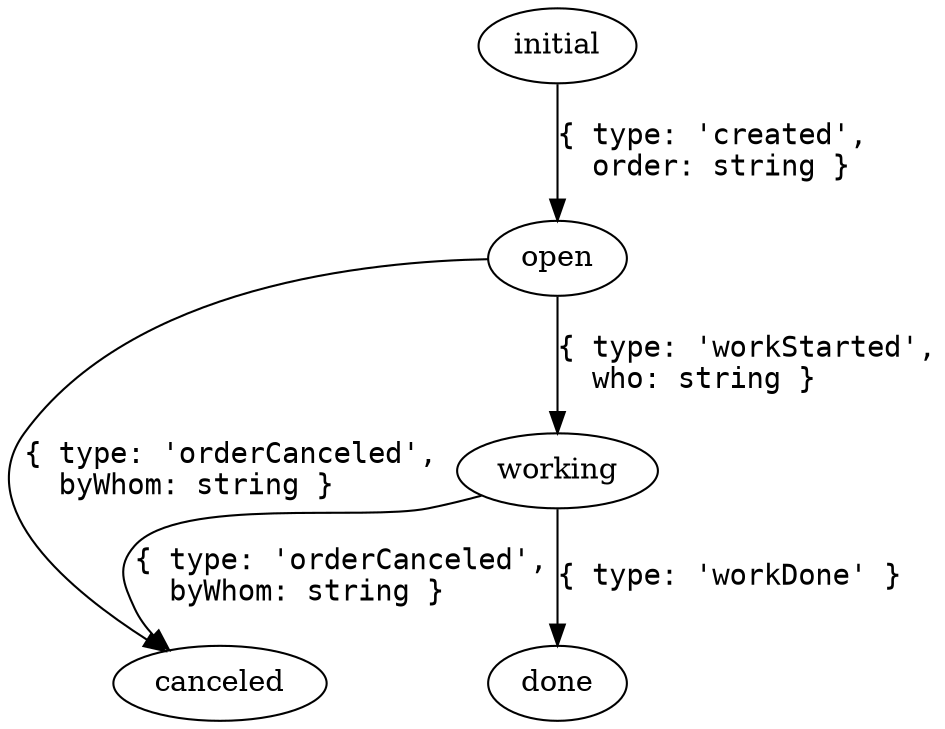 digraph dinner {
    edge [fontname="Courier"];
    canceled;
    initial -> open [label="{ type: 'created',\l  order: string }\l"];
    open -> working [label="{ type: 'workStarted',\l  who: string }\l"];
    working -> done [label="{ type: 'workDone' }"];
    open -> canceled [label="{ type: 'orderCanceled',\l  byWhom: string }\l",weight=0.1];
    working -> canceled [label="{ type: 'orderCanceled',\l  byWhom: string }\l",weight=0.1];
}
